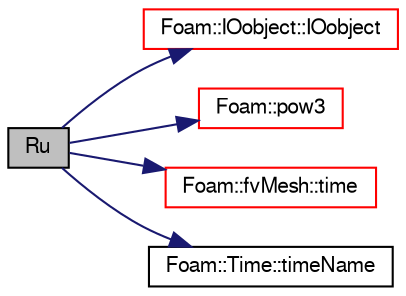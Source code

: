 digraph "Ru"
{
  bgcolor="transparent";
  edge [fontname="FreeSans",fontsize="10",labelfontname="FreeSans",labelfontsize="10"];
  node [fontname="FreeSans",fontsize="10",shape=record];
  rankdir="LR";
  Node321 [label="Ru",height=0.2,width=0.4,color="black", fillcolor="grey75", style="filled", fontcolor="black"];
  Node321 -> Node322 [color="midnightblue",fontsize="10",style="solid",fontname="FreeSans"];
  Node322 [label="Foam::IOobject::IOobject",height=0.2,width=0.4,color="red",URL="$a26142.html#a685873fbbf7ab615e064d2bd0928f09b",tooltip="Construct from name, instance, registry, io options. "];
  Node321 -> Node325 [color="midnightblue",fontsize="10",style="solid",fontname="FreeSans"];
  Node325 [label="Foam::pow3",height=0.2,width=0.4,color="red",URL="$a21124.html#a2e8f5d970ee4fb466536c3c46bae91fe"];
  Node321 -> Node329 [color="midnightblue",fontsize="10",style="solid",fontname="FreeSans"];
  Node329 [label="Foam::fvMesh::time",height=0.2,width=0.4,color="red",URL="$a22766.html#a0d94096809fe3376b29a2a29ca11bb18",tooltip="Return the top-level database. "];
  Node321 -> Node331 [color="midnightblue",fontsize="10",style="solid",fontname="FreeSans"];
  Node331 [label="Foam::Time::timeName",height=0.2,width=0.4,color="black",URL="$a26350.html#ad9d86fef6eca18797c786726cf925179",tooltip="Return time name of given scalar time. "];
}
